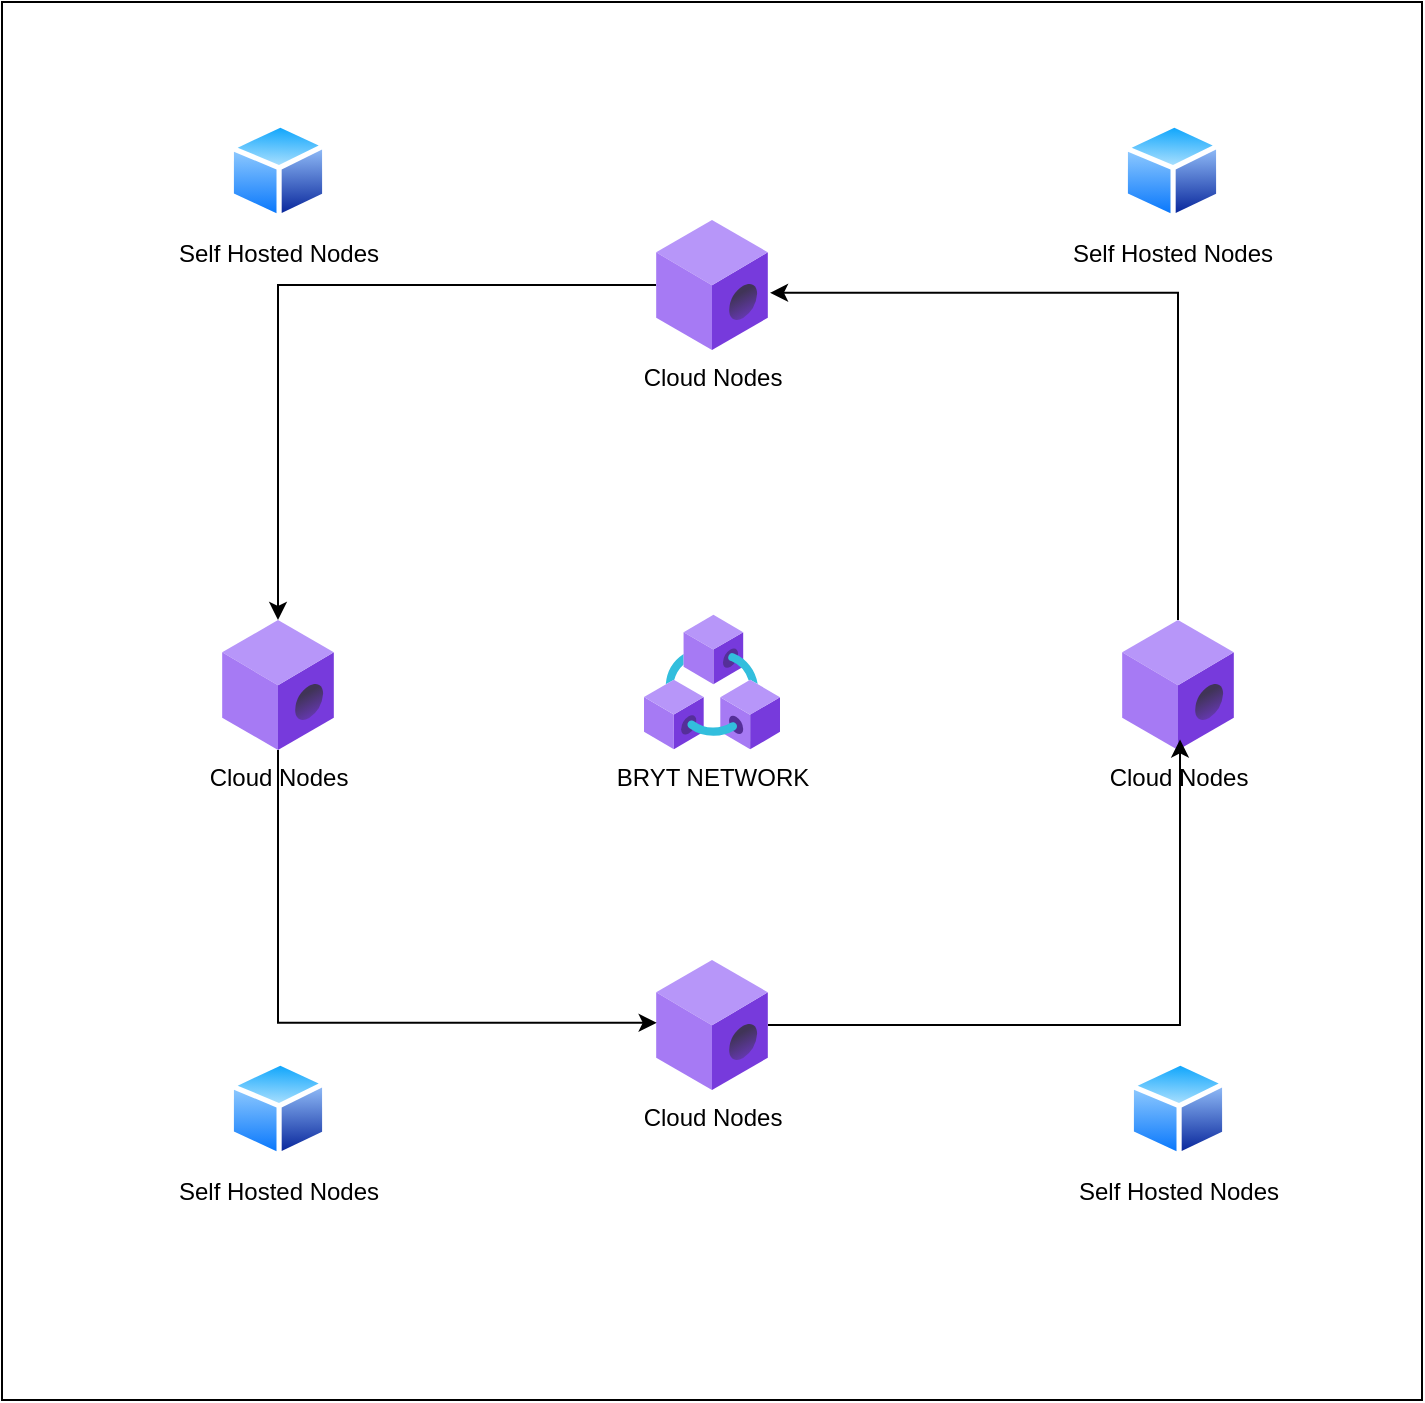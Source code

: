 <mxfile version="25.0.3">
  <diagram name="Page-1" id="N--kE50WWPpQ1U1_UB8g">
    <mxGraphModel dx="1114" dy="550" grid="1" gridSize="10" guides="1" tooltips="1" connect="1" arrows="1" fold="1" page="1" pageScale="1" pageWidth="850" pageHeight="1100" math="0" shadow="0">
      <root>
        <mxCell id="0" />
        <mxCell id="1" parent="0" />
        <mxCell id="-u29XsMk3B0fSCQTi_qC-17" value="" style="rounded=0;whiteSpace=wrap;html=1;" vertex="1" parent="1">
          <mxGeometry x="70" y="11" width="710" height="699" as="geometry" />
        </mxCell>
        <mxCell id="-u29XsMk3B0fSCQTi_qC-1" value="BRYT NETWORK" style="image;aspect=fixed;html=1;points=[];align=center;fontSize=12;image=img/lib/azure2/blockchain/Azure_Blockchain_Service.svg;" vertex="1" parent="1">
          <mxGeometry x="391" y="317" width="68" height="68" as="geometry" />
        </mxCell>
        <mxCell id="-u29XsMk3B0fSCQTi_qC-3" value="Cloud Nodes" style="image;aspect=fixed;html=1;points=[];align=center;fontSize=12;image=img/lib/azure2/blockchain/ABS_Member.svg;" vertex="1" parent="1">
          <mxGeometry x="180" y="320" width="56.0" height="65" as="geometry" />
        </mxCell>
        <mxCell id="-u29XsMk3B0fSCQTi_qC-4" value="Cloud Nodes" style="image;aspect=fixed;html=1;points=[];align=center;fontSize=12;image=img/lib/azure2/blockchain/ABS_Member.svg;" vertex="1" parent="1">
          <mxGeometry x="397" y="490" width="56.0" height="65" as="geometry" />
        </mxCell>
        <mxCell id="-u29XsMk3B0fSCQTi_qC-5" value="Cloud Nodes" style="image;aspect=fixed;html=1;points=[];align=center;fontSize=12;image=img/lib/azure2/blockchain/ABS_Member.svg;" vertex="1" parent="1">
          <mxGeometry x="630" y="320" width="56.0" height="65" as="geometry" />
        </mxCell>
        <mxCell id="-u29XsMk3B0fSCQTi_qC-7" style="edgeStyle=orthogonalEdgeStyle;rounded=0;orthogonalLoop=1;jettySize=auto;html=1;" edge="1" parent="1" source="-u29XsMk3B0fSCQTi_qC-6" target="-u29XsMk3B0fSCQTi_qC-3">
          <mxGeometry relative="1" as="geometry" />
        </mxCell>
        <mxCell id="-u29XsMk3B0fSCQTi_qC-6" value="Cloud Nodes" style="image;aspect=fixed;html=1;points=[];align=center;fontSize=12;image=img/lib/azure2/blockchain/ABS_Member.svg;" vertex="1" parent="1">
          <mxGeometry x="397" y="120" width="56.0" height="65" as="geometry" />
        </mxCell>
        <mxCell id="-u29XsMk3B0fSCQTi_qC-8" style="edgeStyle=orthogonalEdgeStyle;rounded=0;orthogonalLoop=1;jettySize=auto;html=1;entryX=0.006;entryY=0.483;entryDx=0;entryDy=0;entryPerimeter=0;" edge="1" parent="1" source="-u29XsMk3B0fSCQTi_qC-3" target="-u29XsMk3B0fSCQTi_qC-4">
          <mxGeometry relative="1" as="geometry">
            <Array as="points">
              <mxPoint x="208" y="521" />
            </Array>
          </mxGeometry>
        </mxCell>
        <mxCell id="-u29XsMk3B0fSCQTi_qC-9" style="edgeStyle=orthogonalEdgeStyle;rounded=0;orthogonalLoop=1;jettySize=auto;html=1;entryX=0.518;entryY=0.919;entryDx=0;entryDy=0;entryPerimeter=0;" edge="1" parent="1" source="-u29XsMk3B0fSCQTi_qC-4" target="-u29XsMk3B0fSCQTi_qC-5">
          <mxGeometry relative="1" as="geometry" />
        </mxCell>
        <mxCell id="-u29XsMk3B0fSCQTi_qC-10" style="edgeStyle=orthogonalEdgeStyle;rounded=0;orthogonalLoop=1;jettySize=auto;html=1;entryX=1.018;entryY=0.56;entryDx=0;entryDy=0;entryPerimeter=0;" edge="1" parent="1" source="-u29XsMk3B0fSCQTi_qC-5" target="-u29XsMk3B0fSCQTi_qC-6">
          <mxGeometry relative="1" as="geometry">
            <Array as="points">
              <mxPoint x="658" y="156" />
            </Array>
          </mxGeometry>
        </mxCell>
        <mxCell id="-u29XsMk3B0fSCQTi_qC-11" value="Self Hosted Nodes" style="image;aspect=fixed;perimeter=ellipsePerimeter;html=1;align=center;shadow=0;dashed=0;spacingTop=3;image=img/lib/active_directory/generic_node.svg;" vertex="1" parent="1">
          <mxGeometry x="183" y="71" width="50" height="49" as="geometry" />
        </mxCell>
        <mxCell id="-u29XsMk3B0fSCQTi_qC-13" value="Self Hosted Nodes" style="image;aspect=fixed;perimeter=ellipsePerimeter;html=1;align=center;shadow=0;dashed=0;spacingTop=3;image=img/lib/active_directory/generic_node.svg;" vertex="1" parent="1">
          <mxGeometry x="630" y="71" width="50" height="49" as="geometry" />
        </mxCell>
        <mxCell id="-u29XsMk3B0fSCQTi_qC-14" value="Self Hosted Nodes" style="image;aspect=fixed;perimeter=ellipsePerimeter;html=1;align=center;shadow=0;dashed=0;spacingTop=3;image=img/lib/active_directory/generic_node.svg;" vertex="1" parent="1">
          <mxGeometry x="183" y="540" width="50" height="49" as="geometry" />
        </mxCell>
        <mxCell id="-u29XsMk3B0fSCQTi_qC-16" value="Self Hosted Nodes" style="image;aspect=fixed;perimeter=ellipsePerimeter;html=1;align=center;shadow=0;dashed=0;spacingTop=3;image=img/lib/active_directory/generic_node.svg;" vertex="1" parent="1">
          <mxGeometry x="633" y="540" width="50" height="49" as="geometry" />
        </mxCell>
      </root>
    </mxGraphModel>
  </diagram>
</mxfile>
